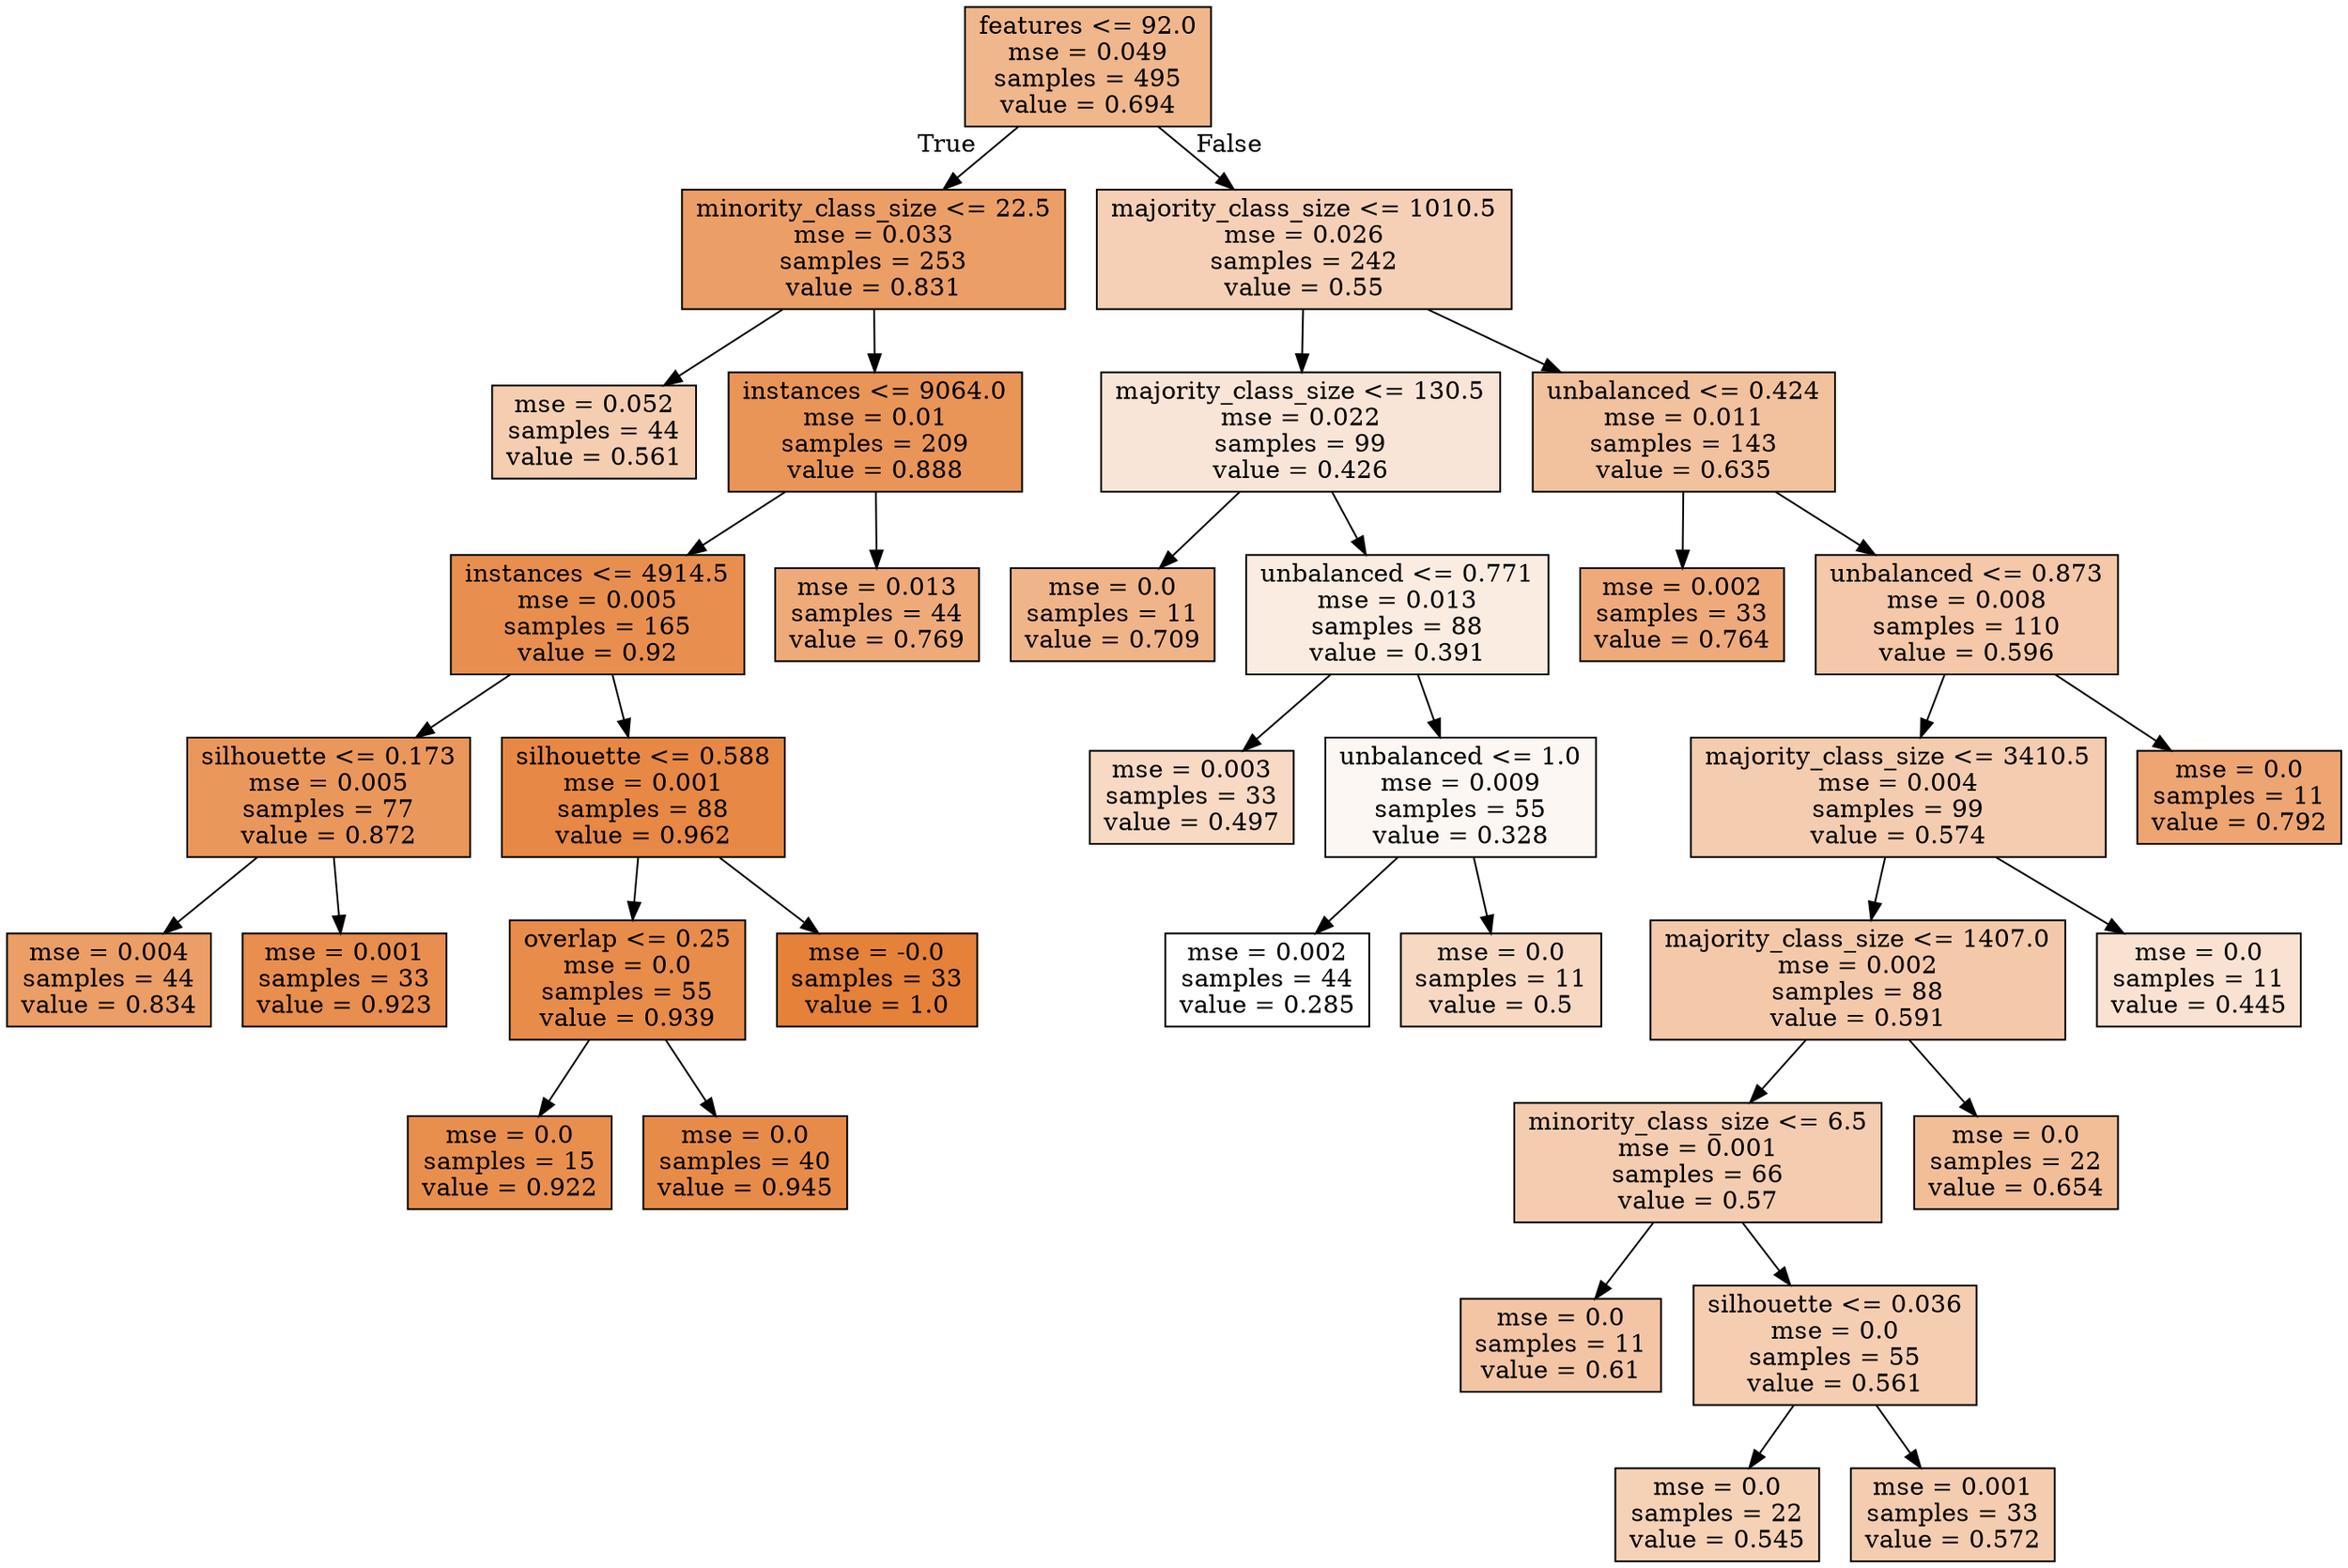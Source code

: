 digraph Tree {
node [shape=box, style="filled", color="black"] ;
0 [label="features <= 92.0\nmse = 0.049\nsamples = 495\nvalue = 0.694", fillcolor="#e5813992"] ;
1 [label="minority_class_size <= 22.5\nmse = 0.033\nsamples = 253\nvalue = 0.831", fillcolor="#e58139c3"] ;
0 -> 1 [labeldistance=2.5, labelangle=45, headlabel="True"] ;
2 [label="mse = 0.052\nsamples = 44\nvalue = 0.561", fillcolor="#e5813962"] ;
1 -> 2 ;
3 [label="instances <= 9064.0\nmse = 0.01\nsamples = 209\nvalue = 0.888", fillcolor="#e58139d7"] ;
1 -> 3 ;
4 [label="instances <= 4914.5\nmse = 0.005\nsamples = 165\nvalue = 0.92", fillcolor="#e58139e2"] ;
3 -> 4 ;
5 [label="silhouette <= 0.173\nmse = 0.005\nsamples = 77\nvalue = 0.872", fillcolor="#e58139d2"] ;
4 -> 5 ;
6 [label="mse = 0.004\nsamples = 44\nvalue = 0.834", fillcolor="#e58139c4"] ;
5 -> 6 ;
7 [label="mse = 0.001\nsamples = 33\nvalue = 0.923", fillcolor="#e58139e4"] ;
5 -> 7 ;
8 [label="silhouette <= 0.588\nmse = 0.001\nsamples = 88\nvalue = 0.962", fillcolor="#e58139f1"] ;
4 -> 8 ;
9 [label="overlap <= 0.25\nmse = 0.0\nsamples = 55\nvalue = 0.939", fillcolor="#e58139e9"] ;
8 -> 9 ;
10 [label="mse = 0.0\nsamples = 15\nvalue = 0.922", fillcolor="#e58139e3"] ;
9 -> 10 ;
11 [label="mse = 0.0\nsamples = 40\nvalue = 0.945", fillcolor="#e58139eb"] ;
9 -> 11 ;
12 [label="mse = -0.0\nsamples = 33\nvalue = 1.0", fillcolor="#e58139ff"] ;
8 -> 12 ;
13 [label="mse = 0.013\nsamples = 44\nvalue = 0.769", fillcolor="#e58139ac"] ;
3 -> 13 ;
14 [label="majority_class_size <= 1010.5\nmse = 0.026\nsamples = 242\nvalue = 0.55", fillcolor="#e581395e"] ;
0 -> 14 [labeldistance=2.5, labelangle=-45, headlabel="False"] ;
15 [label="majority_class_size <= 130.5\nmse = 0.022\nsamples = 99\nvalue = 0.426", fillcolor="#e5813933"] ;
14 -> 15 ;
16 [label="mse = 0.0\nsamples = 11\nvalue = 0.709", fillcolor="#e5813997"] ;
15 -> 16 ;
17 [label="unbalanced <= 0.771\nmse = 0.013\nsamples = 88\nvalue = 0.391", fillcolor="#e5813926"] ;
15 -> 17 ;
18 [label="mse = 0.003\nsamples = 33\nvalue = 0.497", fillcolor="#e581394c"] ;
17 -> 18 ;
19 [label="unbalanced <= 1.0\nmse = 0.009\nsamples = 55\nvalue = 0.328", fillcolor="#e581390f"] ;
17 -> 19 ;
20 [label="mse = 0.002\nsamples = 44\nvalue = 0.285", fillcolor="#e5813900"] ;
19 -> 20 ;
21 [label="mse = 0.0\nsamples = 11\nvalue = 0.5", fillcolor="#e581394d"] ;
19 -> 21 ;
22 [label="unbalanced <= 0.424\nmse = 0.011\nsamples = 143\nvalue = 0.635", fillcolor="#e581397d"] ;
14 -> 22 ;
23 [label="mse = 0.002\nsamples = 33\nvalue = 0.764", fillcolor="#e58139ab"] ;
22 -> 23 ;
24 [label="unbalanced <= 0.873\nmse = 0.008\nsamples = 110\nvalue = 0.596", fillcolor="#e581396f"] ;
22 -> 24 ;
25 [label="majority_class_size <= 3410.5\nmse = 0.004\nsamples = 99\nvalue = 0.574", fillcolor="#e5813967"] ;
24 -> 25 ;
26 [label="majority_class_size <= 1407.0\nmse = 0.002\nsamples = 88\nvalue = 0.591", fillcolor="#e581396d"] ;
25 -> 26 ;
27 [label="minority_class_size <= 6.5\nmse = 0.001\nsamples = 66\nvalue = 0.57", fillcolor="#e5813966"] ;
26 -> 27 ;
28 [label="mse = 0.0\nsamples = 11\nvalue = 0.61", fillcolor="#e5813974"] ;
27 -> 28 ;
29 [label="silhouette <= 0.036\nmse = 0.0\nsamples = 55\nvalue = 0.561", fillcolor="#e5813963"] ;
27 -> 29 ;
30 [label="mse = 0.0\nsamples = 22\nvalue = 0.545", fillcolor="#e581395d"] ;
29 -> 30 ;
31 [label="mse = 0.001\nsamples = 33\nvalue = 0.572", fillcolor="#e5813966"] ;
29 -> 31 ;
32 [label="mse = 0.0\nsamples = 22\nvalue = 0.654", fillcolor="#e5813984"] ;
26 -> 32 ;
33 [label="mse = 0.0\nsamples = 11\nvalue = 0.445", fillcolor="#e5813939"] ;
25 -> 33 ;
34 [label="mse = 0.0\nsamples = 11\nvalue = 0.792", fillcolor="#e58139b5"] ;
24 -> 34 ;
}